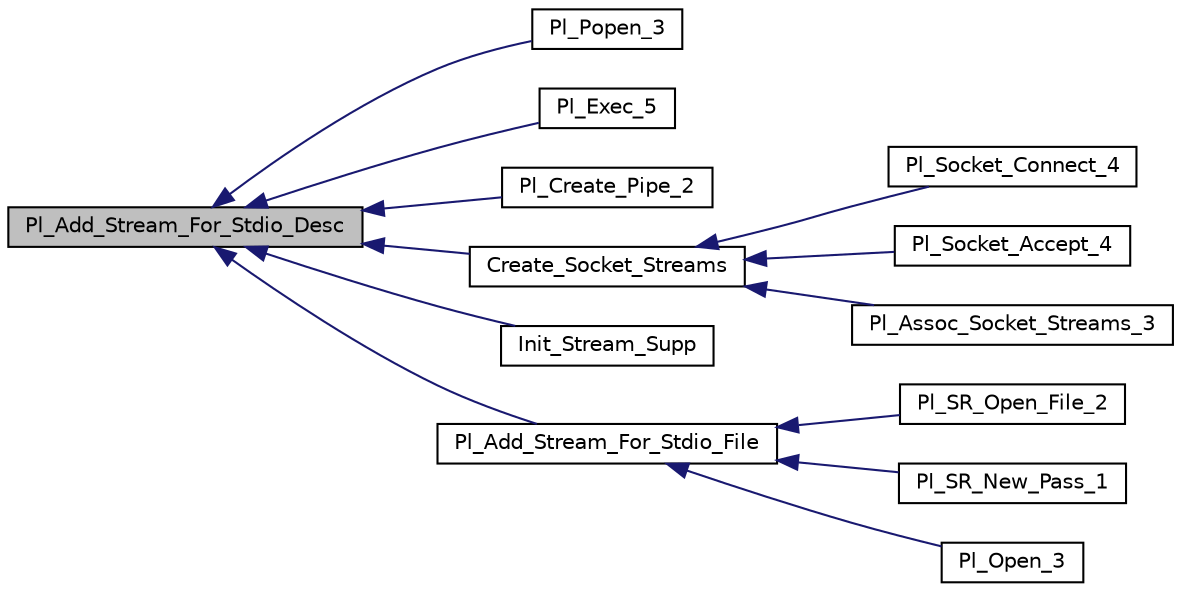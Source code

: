 digraph "Pl_Add_Stream_For_Stdio_Desc"
{
  edge [fontname="Helvetica",fontsize="10",labelfontname="Helvetica",labelfontsize="10"];
  node [fontname="Helvetica",fontsize="10",shape=record];
  rankdir="LR";
  Node1 [label="Pl_Add_Stream_For_Stdio_Desc",height=0.2,width=0.4,color="black", fillcolor="grey75", style="filled", fontcolor="black"];
  Node1 -> Node2 [dir="back",color="midnightblue",fontsize="10",style="solid"];
  Node2 [label="Pl_Popen_3",height=0.2,width=0.4,color="black", fillcolor="white", style="filled",URL="$os__interf__c_8c.html#a9d0485252a3b1c89182aa8c836af7343"];
  Node1 -> Node3 [dir="back",color="midnightblue",fontsize="10",style="solid"];
  Node3 [label="Pl_Exec_5",height=0.2,width=0.4,color="black", fillcolor="white", style="filled",URL="$os__interf__c_8c.html#aded08a658582be142616062585180aaa"];
  Node1 -> Node4 [dir="back",color="midnightblue",fontsize="10",style="solid"];
  Node4 [label="Pl_Create_Pipe_2",height=0.2,width=0.4,color="black", fillcolor="white", style="filled",URL="$os__interf__c_8c.html#ab3f1eca6ee6babddf88815166e3c08ee"];
  Node1 -> Node5 [dir="back",color="midnightblue",fontsize="10",style="solid"];
  Node5 [label="Create_Socket_Streams",height=0.2,width=0.4,color="black", fillcolor="white", style="filled",URL="$sockets__c_8c.html#a0d079005d2c64521c4431e8652047ec1"];
  Node5 -> Node6 [dir="back",color="midnightblue",fontsize="10",style="solid"];
  Node6 [label="Pl_Socket_Connect_4",height=0.2,width=0.4,color="black", fillcolor="white", style="filled",URL="$sockets__c_8c.html#abbe3fb80935b07d8fb995acffb3c9c94"];
  Node5 -> Node7 [dir="back",color="midnightblue",fontsize="10",style="solid"];
  Node7 [label="Pl_Socket_Accept_4",height=0.2,width=0.4,color="black", fillcolor="white", style="filled",URL="$sockets__c_8c.html#ae82e005638fc6d4c1cc9bb0fe3b3c6e3"];
  Node5 -> Node8 [dir="back",color="midnightblue",fontsize="10",style="solid"];
  Node8 [label="Pl_Assoc_Socket_Streams_3",height=0.2,width=0.4,color="black", fillcolor="white", style="filled",URL="$sockets__c_8c.html#a6f439469b5fd39d24f5bca6ee6e0ba33"];
  Node1 -> Node9 [dir="back",color="midnightblue",fontsize="10",style="solid"];
  Node9 [label="Init_Stream_Supp",height=0.2,width=0.4,color="black", fillcolor="white", style="filled",URL="$stream__supp_8c.html#a46a2de744d0ab922af4d2edc06e1ac48"];
  Node1 -> Node10 [dir="back",color="midnightblue",fontsize="10",style="solid"];
  Node10 [label="Pl_Add_Stream_For_Stdio_File",height=0.2,width=0.4,color="black", fillcolor="white", style="filled",URL="$stream__supp_8h.html#a4b575b16d8ce4212e975f935d57851f2"];
  Node10 -> Node11 [dir="back",color="midnightblue",fontsize="10",style="solid"];
  Node11 [label="Pl_SR_Open_File_2",height=0.2,width=0.4,color="black", fillcolor="white", style="filled",URL="$src__rdr__c_8c.html#ae6f2889304119849adebc18b8d5a305e"];
  Node10 -> Node12 [dir="back",color="midnightblue",fontsize="10",style="solid"];
  Node12 [label="Pl_SR_New_Pass_1",height=0.2,width=0.4,color="black", fillcolor="white", style="filled",URL="$src__rdr__c_8c.html#a260024335c542b6e1dacb6252ab5e1cc"];
  Node10 -> Node13 [dir="back",color="midnightblue",fontsize="10",style="solid"];
  Node13 [label="Pl_Open_3",height=0.2,width=0.4,color="black", fillcolor="white", style="filled",URL="$stream__c_8c.html#a2c2540e03dfb396a35d223d58ea53a29"];
}
